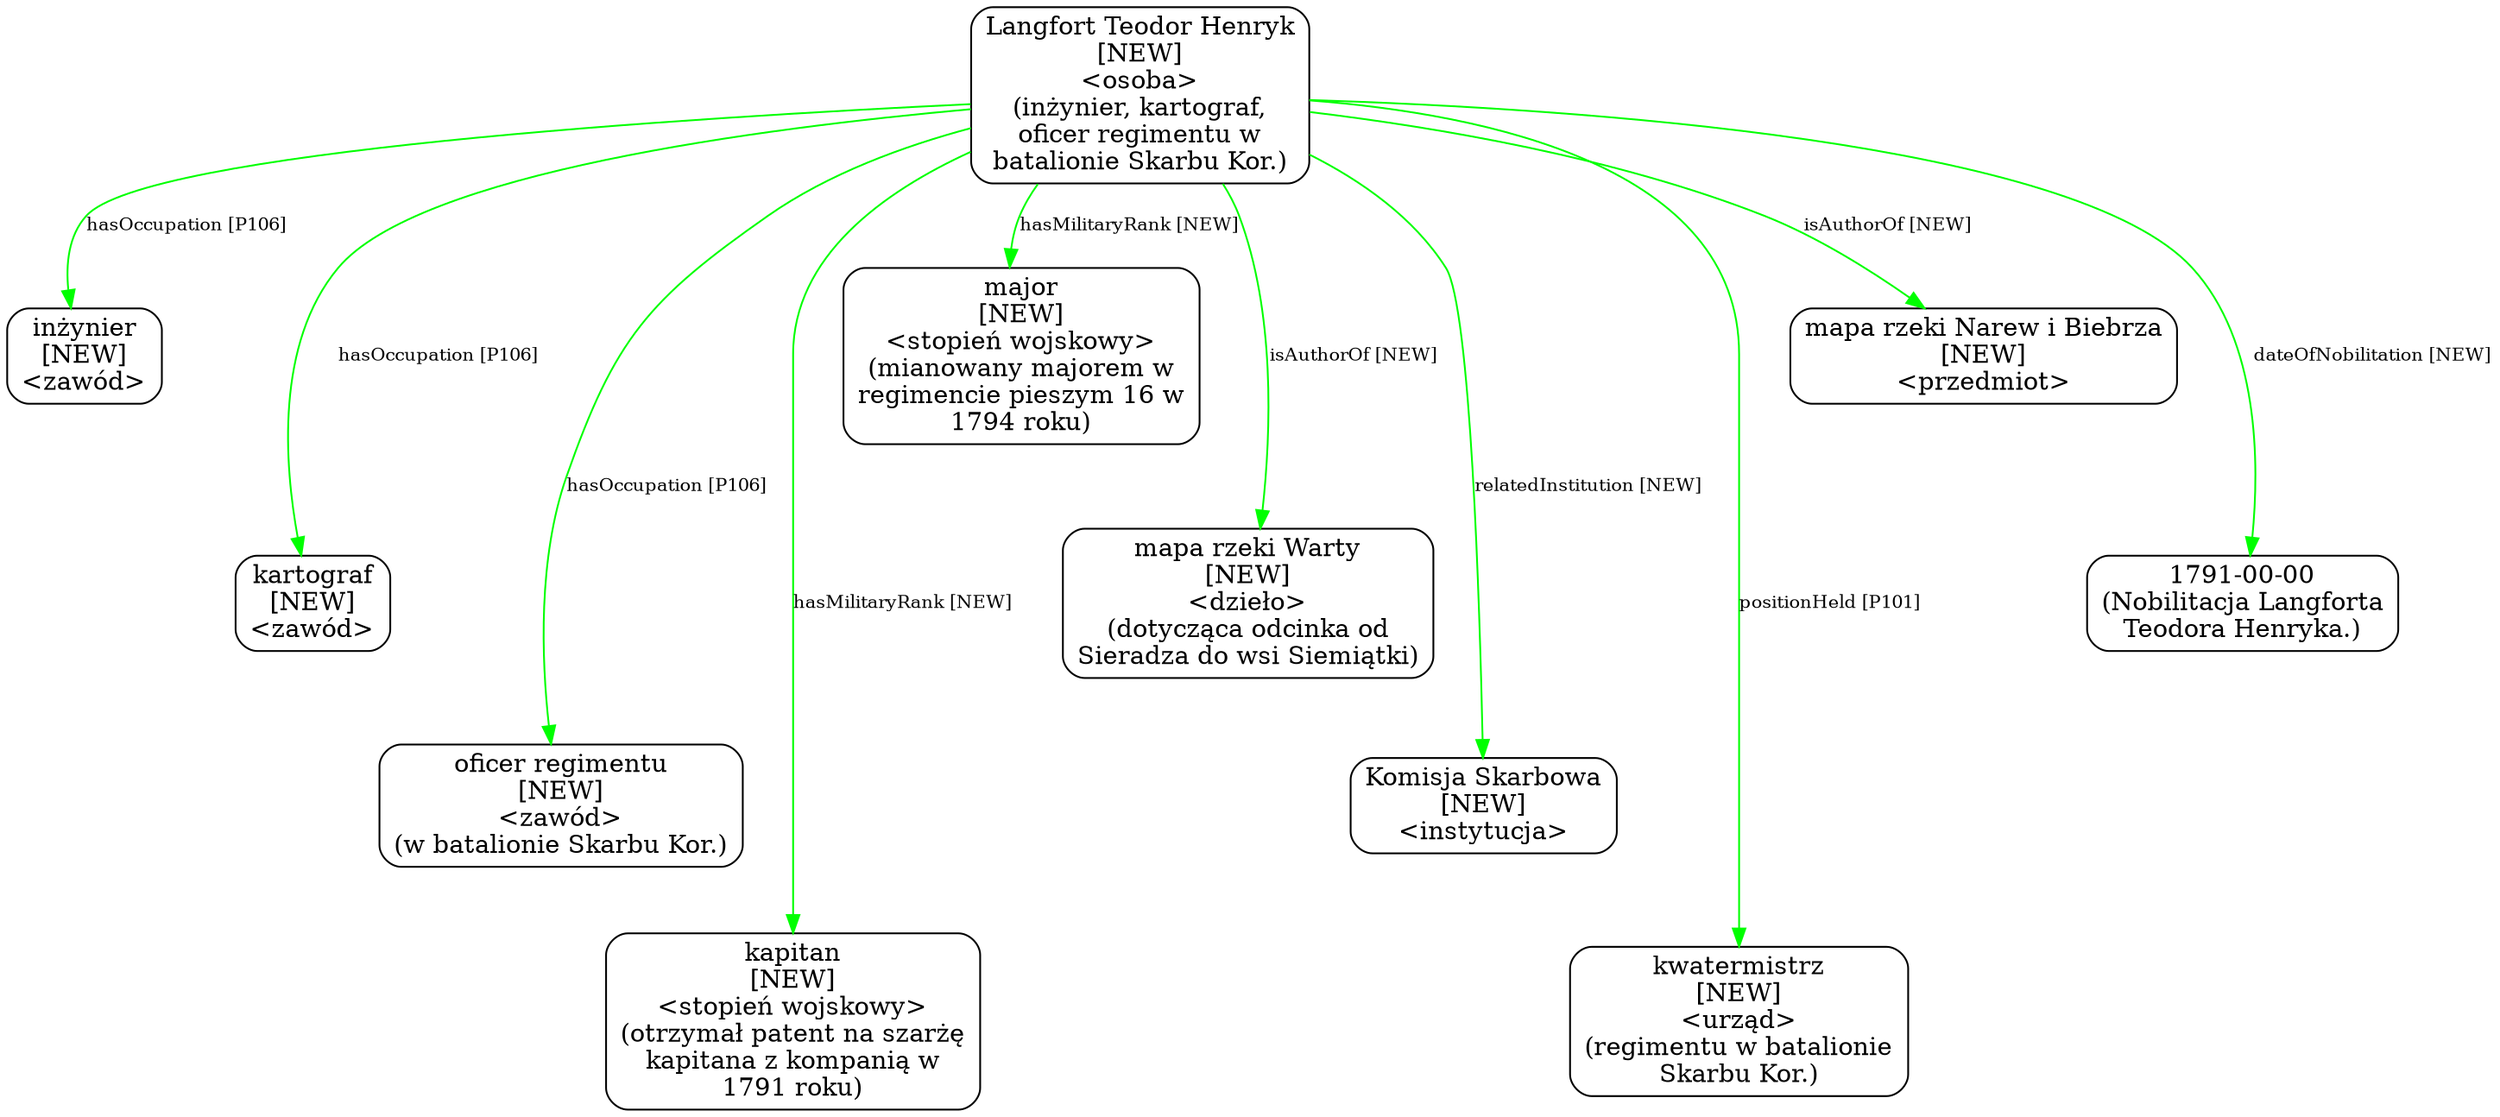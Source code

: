 digraph {
	node [shape=box,
		style=rounded
	];
	edge [fontsize=10];
	"Langfort Teodor Henryk
[NEW]
<osoba>
(inżynier, kartograf,
oficer regimentu w
batalionie Skarbu Kor.)"	[color=black,
		label="Langfort Teodor Henryk
[NEW]
<osoba>
(inżynier, kartograf,
oficer regimentu w
batalionie Skarbu Kor.)"];
	"Langfort Teodor Henryk
[NEW]
<osoba>
(inżynier, kartograf,
oficer regimentu w
batalionie Skarbu Kor.)" -> "inżynier
[NEW]
<zawód>"	[color=green,
		label="hasOccupation [P106]",
		minlen=1];
	"Langfort Teodor Henryk
[NEW]
<osoba>
(inżynier, kartograf,
oficer regimentu w
batalionie Skarbu Kor.)" -> "kartograf
[NEW]
<zawód>"	[color=green,
		label="hasOccupation [P106]",
		minlen=2];
	"Langfort Teodor Henryk
[NEW]
<osoba>
(inżynier, kartograf,
oficer regimentu w
batalionie Skarbu Kor.)" -> "oficer regimentu
[NEW]
<zawód>
(w batalionie Skarbu Kor.)"	[color=green,
		label="hasOccupation [P106]",
		minlen=3];
	"Langfort Teodor Henryk
[NEW]
<osoba>
(inżynier, kartograf,
oficer regimentu w
batalionie Skarbu Kor.)" -> "kapitan
[NEW]
<stopień wojskowy>
(otrzymał patent na szarżę
kapitana z kompanią w
1791 roku)"	[color=green,
		label="hasMilitaryRank [NEW]",
		minlen=4];
	"Langfort Teodor Henryk
[NEW]
<osoba>
(inżynier, kartograf,
oficer regimentu w
batalionie Skarbu Kor.)" -> "major
[NEW]
<stopień wojskowy>
(mianowany majorem w
regimencie pieszym 16 w
1794 roku)"	[color=green,
		label="hasMilitaryRank [NEW]",
		minlen=1];
	"Langfort Teodor Henryk
[NEW]
<osoba>
(inżynier, kartograf,
oficer regimentu w
batalionie Skarbu Kor.)" -> "mapa rzeki Warty
[NEW]
<dzieło>
(dotycząca odcinka od
Sieradza do wsi Siemiątki)"	[color=green,
		label="isAuthorOf [NEW]",
		minlen=2];
	"Langfort Teodor Henryk
[NEW]
<osoba>
(inżynier, kartograf,
oficer regimentu w
batalionie Skarbu Kor.)" -> "Komisja Skarbowa
[NEW]
<instytucja>"	[color=green,
		label="relatedInstitution [NEW]",
		minlen=3];
	"Langfort Teodor Henryk
[NEW]
<osoba>
(inżynier, kartograf,
oficer regimentu w
batalionie Skarbu Kor.)" -> "kwatermistrz
[NEW]
<urząd>
(regimentu w batalionie
Skarbu Kor.)"	[color=green,
		label="positionHeld [P101]",
		minlen=4];
	"Langfort Teodor Henryk
[NEW]
<osoba>
(inżynier, kartograf,
oficer regimentu w
batalionie Skarbu Kor.)" -> "mapa rzeki Narew i Biebrza
[NEW]
<przedmiot>"	[color=green,
		label="isAuthorOf [NEW]",
		minlen=1];
	"Langfort Teodor Henryk
[NEW]
<osoba>
(inżynier, kartograf,
oficer regimentu w
batalionie Skarbu Kor.)" -> "1791-00-00
(Nobilitacja Langforta
Teodora Henryka.)"	[color=green,
		label="dateOfNobilitation [NEW]",
		minlen=2];
}

